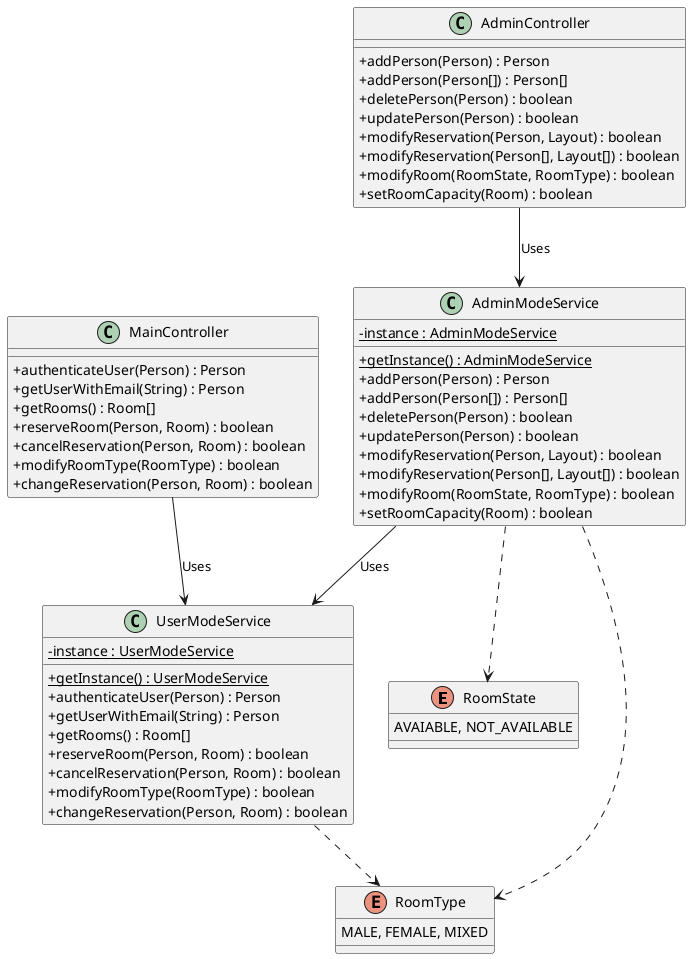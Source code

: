 @startuml

skinparam classAttributeIconSize 0

enum RoomState {
	AVAIABLE, NOT_AVAILABLE
}

enum RoomType {
	MALE, FEMALE, MIXED
}

class AdminModeService {
	{static} - instance : AdminModeService
	{static} + getInstance() : AdminModeService
	+ addPerson(Person) : Person
	+ addPerson(Person[]) : Person[]
	+ deletePerson(Person) : boolean
	+ updatePerson(Person) : boolean
	+ modifyReservation(Person, Layout) : boolean
	+ modifyReservation(Person[], Layout[]) : boolean
	+ modifyRoom(RoomState, RoomType) : boolean
	+ setRoomCapacity(Room) : boolean
}

AdminModeService --> UserModeService : Uses
AdminModeService ..> RoomState
AdminModeService ..> RoomType


class UserModeService {
	{static} - instance : UserModeService
	{static} + getInstance() : UserModeService
	+ authenticateUser(Person) : Person
	+ getUserWithEmail(String) : Person
	+ getRooms() : Room[]
	+ reserveRoom(Person, Room) : boolean
	+ cancelReservation(Person, Room) : boolean
	+ modifyRoomType(RoomType) : boolean
	+ changeReservation(Person, Room) : boolean
}

UserModeService ..> RoomType

class AdminController {
	+ addPerson(Person) : Person
	+ addPerson(Person[]) : Person[]
	+ deletePerson(Person) : boolean
	+ updatePerson(Person) : boolean
	+ modifyReservation(Person, Layout) : boolean
	+ modifyReservation(Person[], Layout[]) : boolean
	+ modifyRoom(RoomState, RoomType) : boolean
	+ setRoomCapacity(Room) : boolean
}

AdminController --> AdminModeService : Uses

class MainController {
	+ authenticateUser(Person) : Person
	+ getUserWithEmail(String) : Person
	+ getRooms() : Room[]
	+ reserveRoom(Person, Room) : boolean
	+ cancelReservation(Person, Room) : boolean
	+ modifyRoomType(RoomType) : boolean
	+ changeReservation(Person, Room) : boolean
}

MainController --> UserModeService : Uses

@enduml